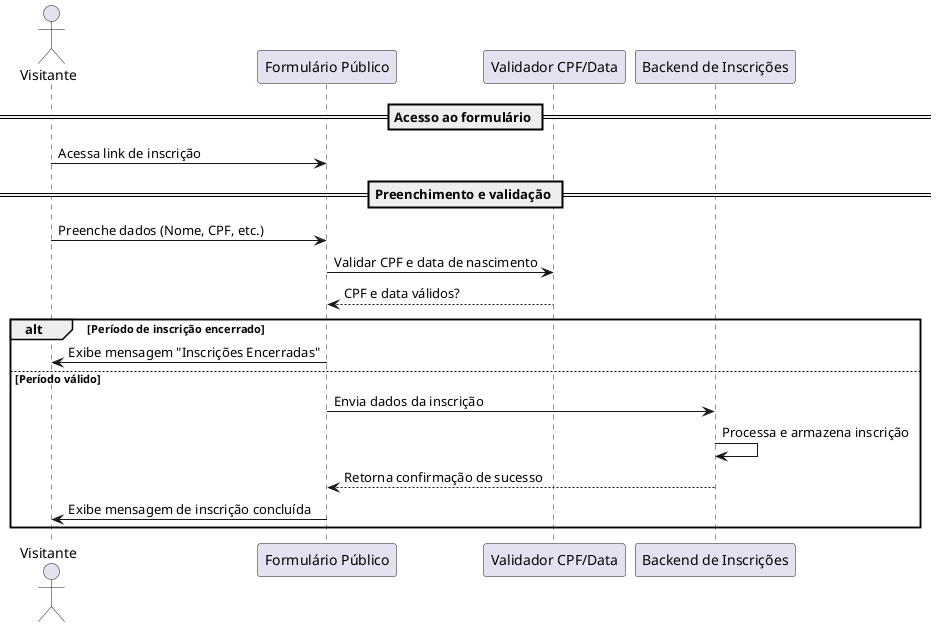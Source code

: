 @startuml name "Inscrição Pública"
actor Visitante
participant "Formulário Público" as Form
participant "Validador CPF/Data" as Validator
participant "Backend de Inscrições" as Backend

== Acesso ao formulário ==
Visitante -> Form : Acessa link de inscrição

== Preenchimento e validação ==
Visitante -> Form : Preenche dados (Nome, CPF, etc.)
Form -> Validator : Validar CPF e data de nascimento
Validator --> Form : CPF e data válidos?

alt Período de inscrição encerrado
    Form -> Visitante : Exibe mensagem "Inscrições Encerradas"
else Período válido
    Form -> Backend : Envia dados da inscrição
    Backend -> Backend : Processa e armazena inscrição
    Backend --> Form : Retorna confirmação de sucesso
    Form -> Visitante : Exibe mensagem de inscrição concluída
end
@enduml
